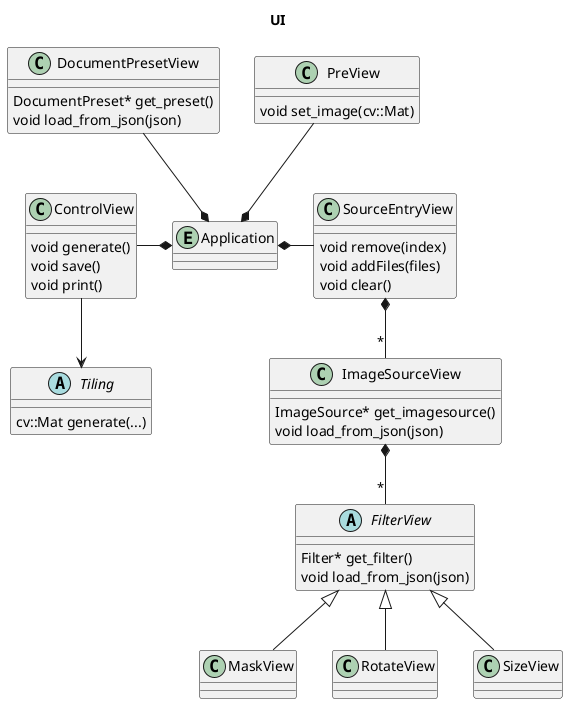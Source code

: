 @startuml ui

title UI

entity Application {
}


class SourceEntryView {
    void remove(index)
    void addFiles(files)
    void clear()
}
Application *- SourceEntryView

class ImageSourceView {
    ImageSource* get_imagesource()
    void load_from_json(json)
}
SourceEntryView *-- "*" ImageSourceView

abstract FilterView {
    Filter* get_filter()
    void load_from_json(json)
}
ImageSourceView *-- "*" FilterView

class MaskView {
}
FilterView <|-- MaskView

class RotateView {
}
FilterView <|-- RotateView

class SizeView {
}
FilterView <|-- SizeView


class DocumentPresetView {
    DocumentPreset* get_preset()
    void load_from_json(json)
}
DocumentPresetView --* Application


class ControlView {
    void generate()
    void save()
    void print()
}
ControlView -* Application

class PreView{
    void set_image(cv::Mat)
}
PreView --* Application


abstract Tiling {
    cv::Mat generate(...)
}
ControlView --> Tiling

@enduml